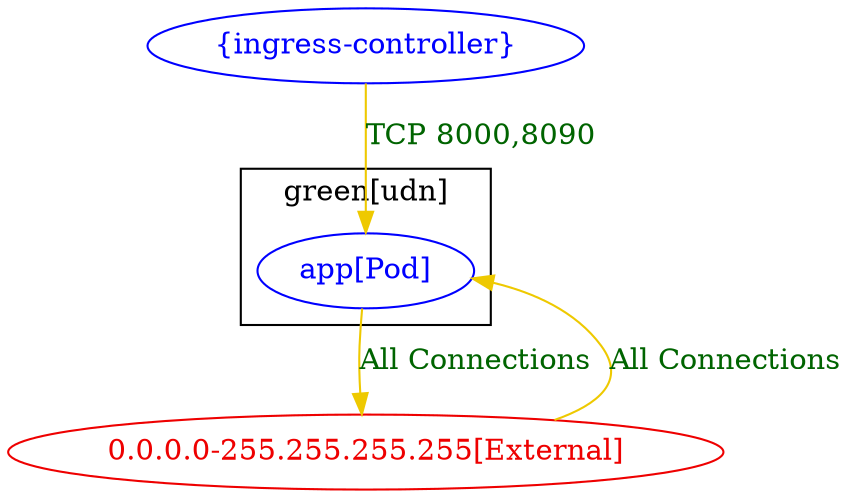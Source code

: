 digraph {
	subgraph "cluster_green[udn]" {
		color="black"
		fontcolor="black"
		"green[udn]/app[Pod]" [label="app[Pod]" color="blue" fontcolor="blue"]
		label="green[udn]"
	}
	"0.0.0.0-255.255.255.255[External]" [label="0.0.0.0-255.255.255.255[External]" color="red2" fontcolor="red2"]
	"{ingress-controller}" [label="{ingress-controller}" color="blue" fontcolor="blue"]
	"0.0.0.0-255.255.255.255[External]" -> "green[udn]/app[Pod]" [label="All Connections" color="gold2" fontcolor="darkgreen" weight=0.5]
	"green[udn]/app[Pod]" -> "0.0.0.0-255.255.255.255[External]" [label="All Connections" color="gold2" fontcolor="darkgreen" weight=1]
	"{ingress-controller}" -> "green[udn]/app[Pod]" [label="TCP 8000,8090" color="gold2" fontcolor="darkgreen" weight=1]
}